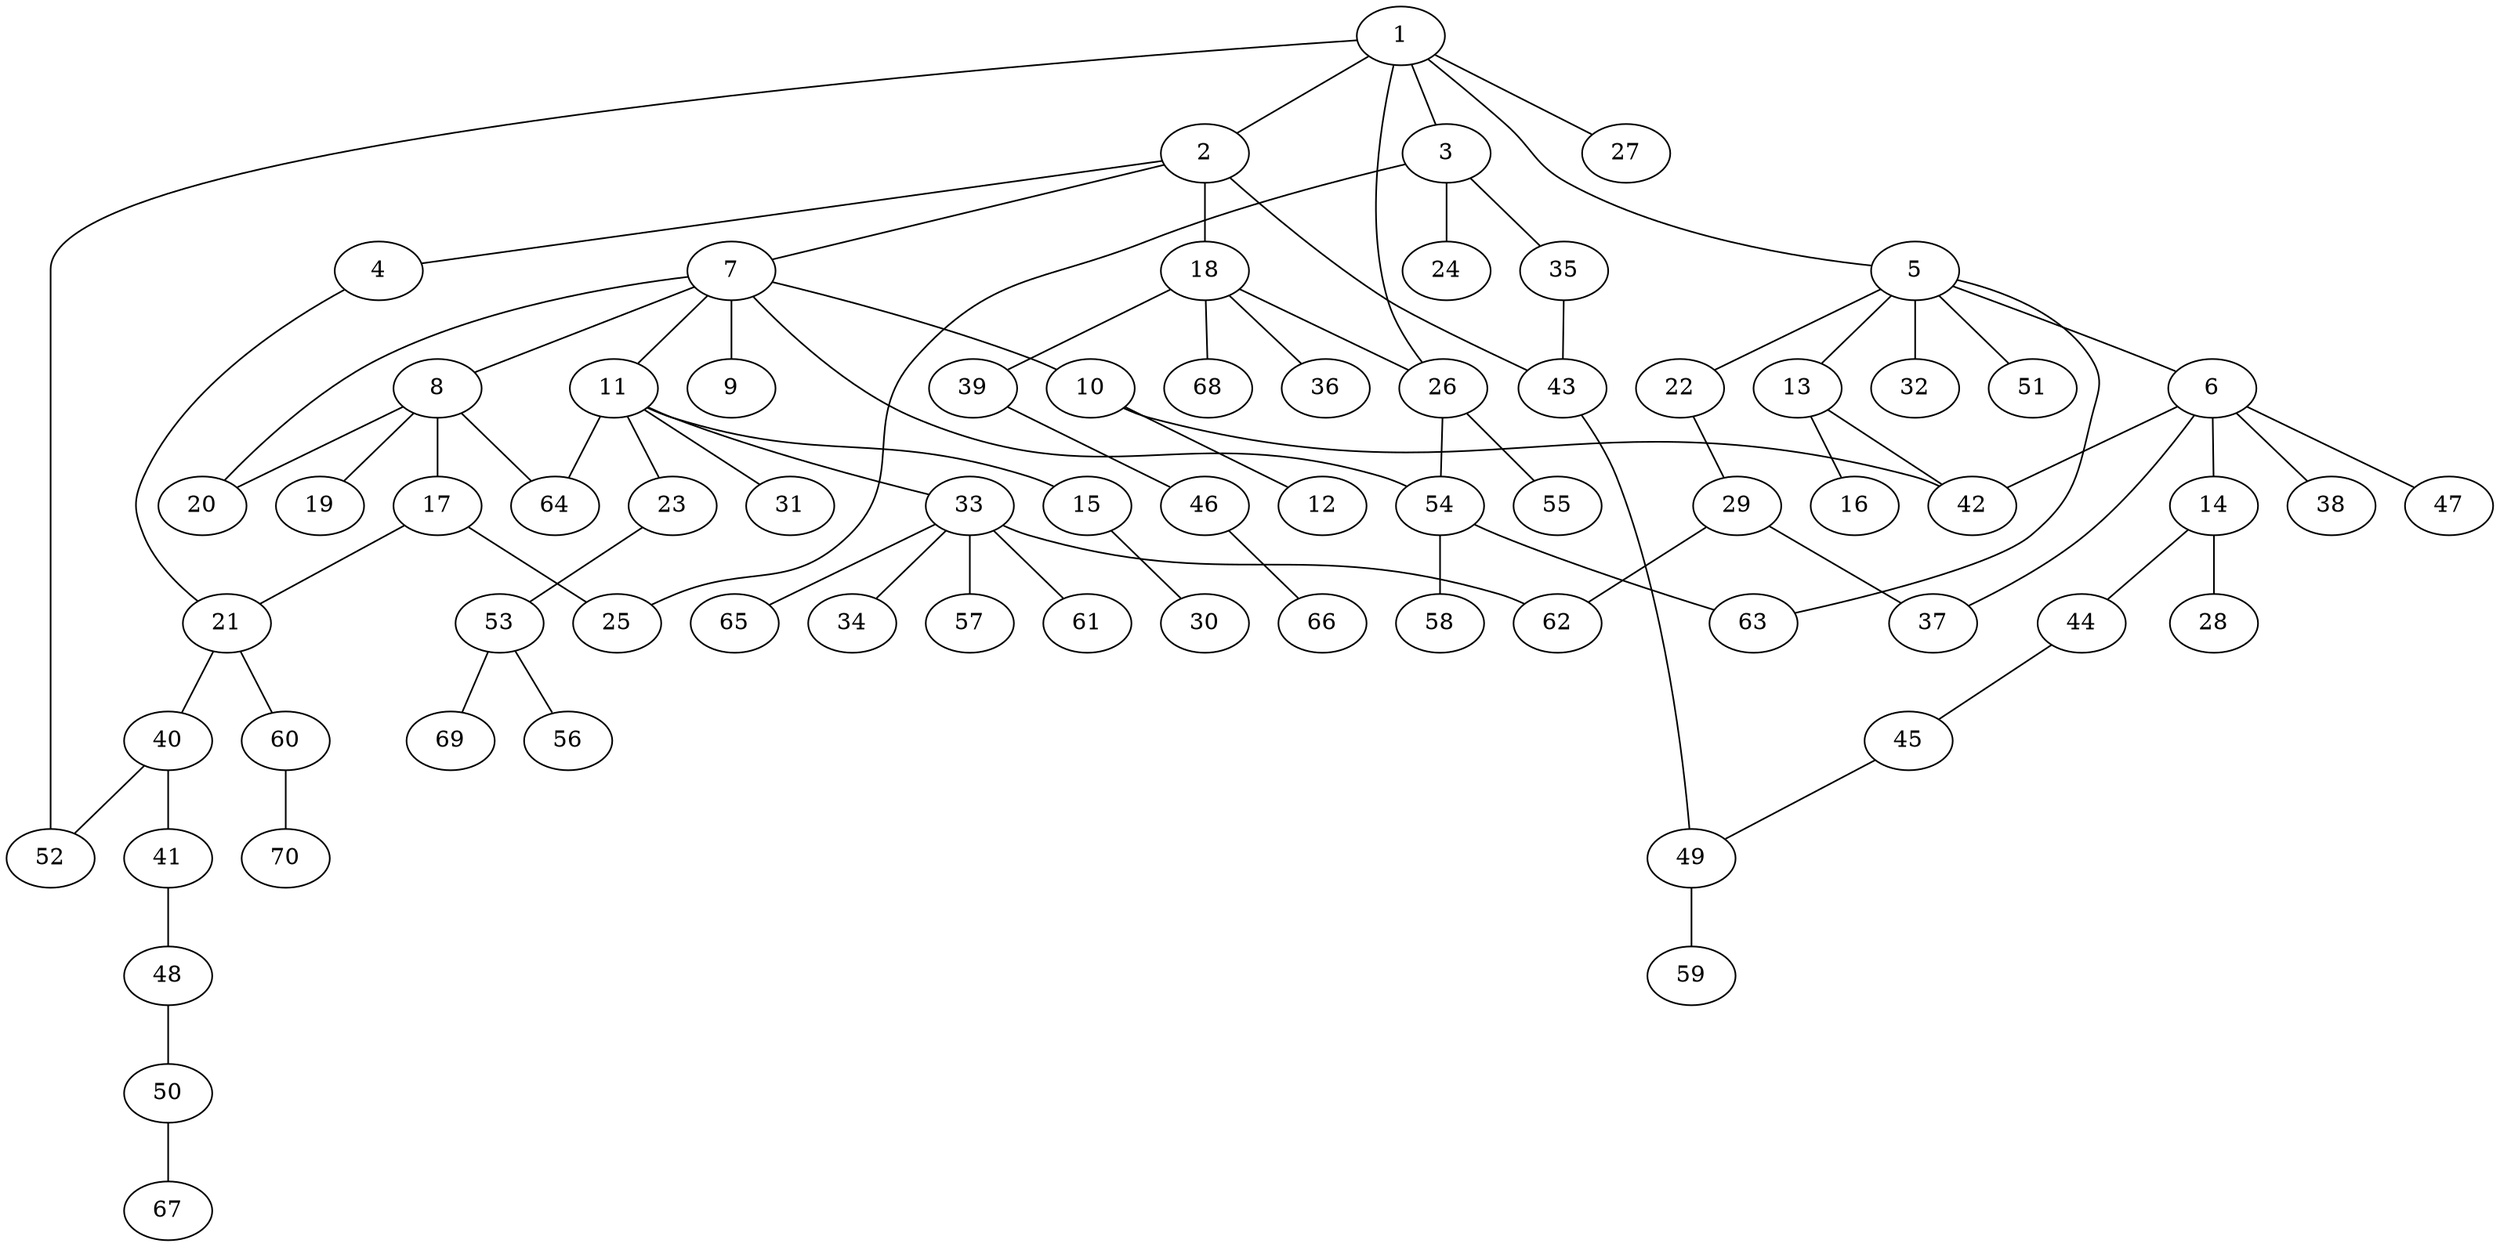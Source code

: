 graph graphname {1--2
1--3
1--5
1--26
1--27
1--52
2--4
2--7
2--18
2--43
3--24
3--25
3--35
4--21
5--6
5--13
5--22
5--32
5--51
5--63
6--14
6--37
6--38
6--42
6--47
7--8
7--9
7--10
7--11
7--20
7--54
8--17
8--19
8--20
8--64
10--12
10--42
11--15
11--23
11--31
11--33
11--64
13--16
13--42
14--28
14--44
15--30
17--21
17--25
18--26
18--36
18--39
18--68
21--40
21--60
22--29
23--53
26--54
26--55
29--37
29--62
33--34
33--57
33--61
33--62
33--65
35--43
39--46
40--41
40--52
41--48
43--49
44--45
45--49
46--66
48--50
49--59
50--67
53--56
53--69
54--58
54--63
60--70
}